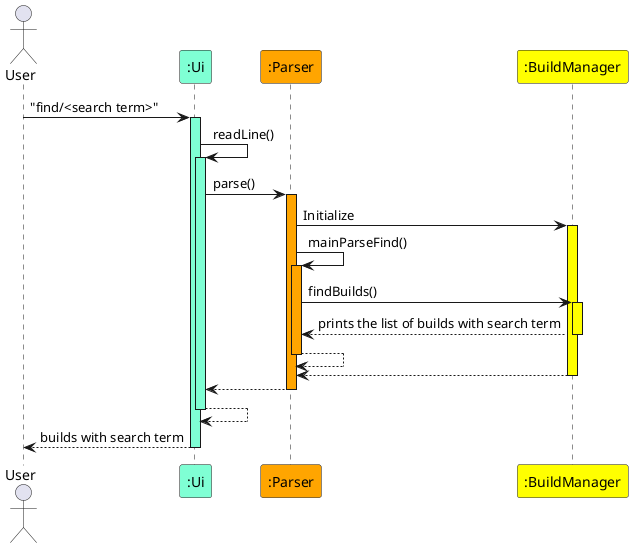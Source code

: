 @startuml

actor User
Participant ":Ui" as Ui #AquaMarine
Participant ":Parser" as Parser #Orange
Participant ":BuildManager" as BuildManager #Yellow

User -> Ui ++ #AquaMarine : "find/<search term>"

Ui -> Ui ++ #AquaMarine : readLine()

Ui -> Parser ++ #Orange : parse()

Parser -> BuildManager ++ #Yellow : Initialize

Parser -> Parser ++ #Orange : mainParseFind()

Parser -> BuildManager ++ #Yellow : findBuilds()
return prints the list of builds with search term

return

return

return

return

return builds with search term
@enduml